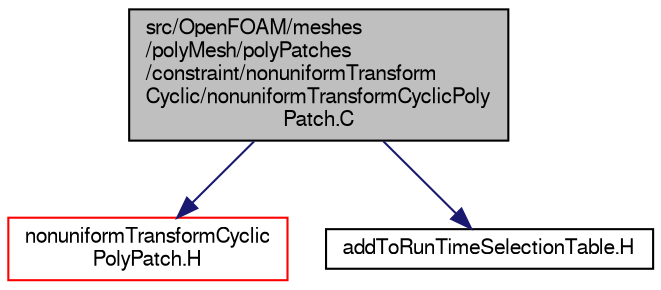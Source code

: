 digraph "src/OpenFOAM/meshes/polyMesh/polyPatches/constraint/nonuniformTransformCyclic/nonuniformTransformCyclicPolyPatch.C"
{
  bgcolor="transparent";
  edge [fontname="FreeSans",fontsize="10",labelfontname="FreeSans",labelfontsize="10"];
  node [fontname="FreeSans",fontsize="10",shape=record];
  Node0 [label="src/OpenFOAM/meshes\l/polyMesh/polyPatches\l/constraint/nonuniformTransform\lCyclic/nonuniformTransformCyclicPoly\lPatch.C",height=0.2,width=0.4,color="black", fillcolor="grey75", style="filled", fontcolor="black"];
  Node0 -> Node1 [color="midnightblue",fontsize="10",style="solid",fontname="FreeSans"];
  Node1 [label="nonuniformTransformCyclic\lPolyPatch.H",height=0.2,width=0.4,color="red",URL="$a11705.html"];
  Node0 -> Node176 [color="midnightblue",fontsize="10",style="solid",fontname="FreeSans"];
  Node176 [label="addToRunTimeSelectionTable.H",height=0.2,width=0.4,color="black",URL="$a09263.html",tooltip="Macros for easy insertion into run-time selection tables. "];
}
